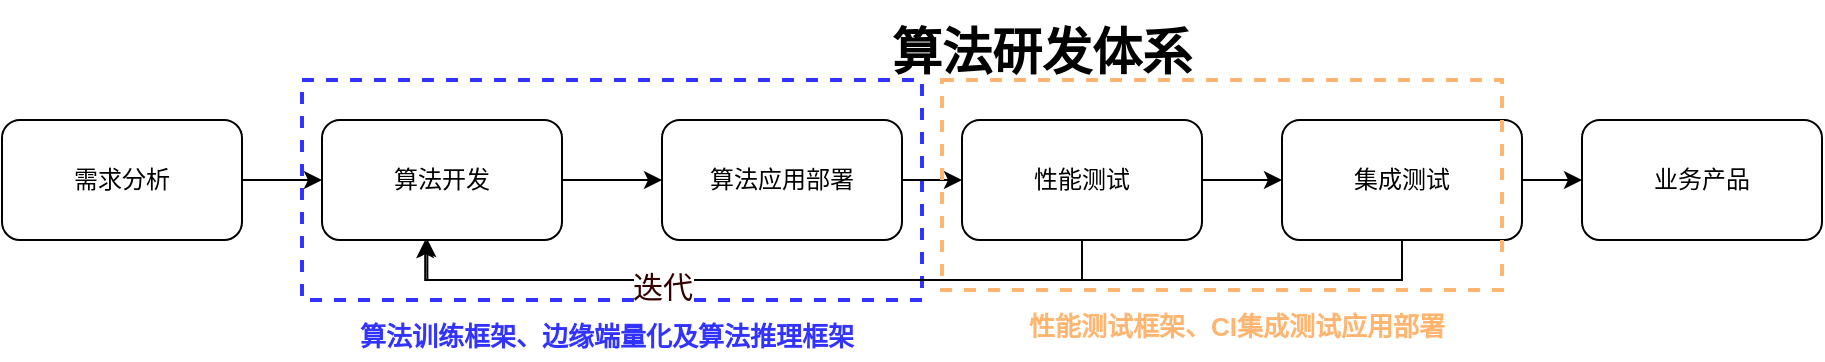 <mxfile version="16.6.1" type="github">
  <diagram id="4pZym-zxeyEokRVMgPDu" name="Page-1">
    <mxGraphModel dx="2903" dy="1170" grid="1" gridSize="10" guides="1" tooltips="1" connect="1" arrows="1" fold="1" page="1" pageScale="1" pageWidth="827" pageHeight="1169" math="0" shadow="0">
      <root>
        <mxCell id="0" />
        <mxCell id="1" parent="0" />
        <mxCell id="ZJbIcIQygO0qnIO78n09-16" value="" style="rounded=0;whiteSpace=wrap;html=1;fontSize=20;fillColor=none;dashed=1;strokeColor=#3333FF;strokeWidth=2;" vertex="1" parent="1">
          <mxGeometry x="50" y="140" width="310" height="110" as="geometry" />
        </mxCell>
        <mxCell id="ZJbIcIQygO0qnIO78n09-7" style="edgeStyle=orthogonalEdgeStyle;rounded=0;orthogonalLoop=1;jettySize=auto;html=1;exitX=1;exitY=0.5;exitDx=0;exitDy=0;entryX=0;entryY=0.5;entryDx=0;entryDy=0;fontSize=20;" edge="1" parent="1" source="ZJbIcIQygO0qnIO78n09-1" target="ZJbIcIQygO0qnIO78n09-2">
          <mxGeometry relative="1" as="geometry" />
        </mxCell>
        <mxCell id="ZJbIcIQygO0qnIO78n09-1" value="算法开发" style="rounded=1;whiteSpace=wrap;html=1;" vertex="1" parent="1">
          <mxGeometry x="60" y="160" width="120" height="60" as="geometry" />
        </mxCell>
        <mxCell id="ZJbIcIQygO0qnIO78n09-8" style="edgeStyle=orthogonalEdgeStyle;rounded=0;orthogonalLoop=1;jettySize=auto;html=1;exitX=1;exitY=0.5;exitDx=0;exitDy=0;entryX=0;entryY=0.5;entryDx=0;entryDy=0;fontSize=20;" edge="1" parent="1" source="ZJbIcIQygO0qnIO78n09-2" target="ZJbIcIQygO0qnIO78n09-3">
          <mxGeometry relative="1" as="geometry" />
        </mxCell>
        <mxCell id="ZJbIcIQygO0qnIO78n09-2" value="算法应用部署" style="rounded=1;whiteSpace=wrap;html=1;" vertex="1" parent="1">
          <mxGeometry x="230" y="160" width="120" height="60" as="geometry" />
        </mxCell>
        <mxCell id="ZJbIcIQygO0qnIO78n09-9" style="edgeStyle=orthogonalEdgeStyle;rounded=0;orthogonalLoop=1;jettySize=auto;html=1;exitX=1;exitY=0.5;exitDx=0;exitDy=0;entryX=0;entryY=0.5;entryDx=0;entryDy=0;fontSize=20;" edge="1" parent="1" source="ZJbIcIQygO0qnIO78n09-3" target="ZJbIcIQygO0qnIO78n09-4">
          <mxGeometry relative="1" as="geometry" />
        </mxCell>
        <mxCell id="ZJbIcIQygO0qnIO78n09-14" style="edgeStyle=orthogonalEdgeStyle;rounded=0;orthogonalLoop=1;jettySize=auto;html=1;exitX=0.5;exitY=1;exitDx=0;exitDy=0;entryX=0.439;entryY=0.993;entryDx=0;entryDy=0;entryPerimeter=0;fontSize=20;" edge="1" parent="1" source="ZJbIcIQygO0qnIO78n09-3" target="ZJbIcIQygO0qnIO78n09-1">
          <mxGeometry relative="1" as="geometry" />
        </mxCell>
        <mxCell id="ZJbIcIQygO0qnIO78n09-3" value="性能测试" style="rounded=1;whiteSpace=wrap;html=1;" vertex="1" parent="1">
          <mxGeometry x="380" y="160" width="120" height="60" as="geometry" />
        </mxCell>
        <mxCell id="ZJbIcIQygO0qnIO78n09-11" style="edgeStyle=orthogonalEdgeStyle;rounded=0;orthogonalLoop=1;jettySize=auto;html=1;exitX=1;exitY=0.5;exitDx=0;exitDy=0;entryX=0;entryY=0.5;entryDx=0;entryDy=0;fontSize=20;" edge="1" parent="1" source="ZJbIcIQygO0qnIO78n09-4" target="ZJbIcIQygO0qnIO78n09-10">
          <mxGeometry relative="1" as="geometry" />
        </mxCell>
        <mxCell id="ZJbIcIQygO0qnIO78n09-15" style="edgeStyle=orthogonalEdgeStyle;rounded=0;orthogonalLoop=1;jettySize=auto;html=1;exitX=0.5;exitY=1;exitDx=0;exitDy=0;fontSize=20;" edge="1" parent="1" source="ZJbIcIQygO0qnIO78n09-4">
          <mxGeometry relative="1" as="geometry">
            <mxPoint x="111.6" y="220" as="targetPoint" />
            <Array as="points">
              <mxPoint x="600" y="240" />
              <mxPoint x="112" y="240" />
            </Array>
          </mxGeometry>
        </mxCell>
        <mxCell id="ZJbIcIQygO0qnIO78n09-20" value="&lt;font style=&quot;font-size: 15px&quot; color=&quot;#330000&quot;&gt;迭代&lt;/font&gt;" style="edgeLabel;html=1;align=center;verticalAlign=middle;resizable=0;points=[];fontSize=25;fontColor=#FFB570;" vertex="1" connectable="0" parent="ZJbIcIQygO0qnIO78n09-15">
          <mxGeometry x="0.26" y="-1" relative="1" as="geometry">
            <mxPoint x="-57" as="offset" />
          </mxGeometry>
        </mxCell>
        <mxCell id="ZJbIcIQygO0qnIO78n09-4" value="集成测试" style="rounded=1;whiteSpace=wrap;html=1;" vertex="1" parent="1">
          <mxGeometry x="540" y="160" width="120" height="60" as="geometry" />
        </mxCell>
        <mxCell id="ZJbIcIQygO0qnIO78n09-5" value="&lt;font size=&quot;1&quot;&gt;&lt;b style=&quot;font-size: 25px&quot;&gt;算法研发体系&lt;/b&gt;&lt;/font&gt;" style="text;html=1;strokeColor=none;fillColor=none;align=center;verticalAlign=middle;whiteSpace=wrap;rounded=0;" vertex="1" parent="1">
          <mxGeometry x="300" y="100" width="240" height="50" as="geometry" />
        </mxCell>
        <mxCell id="ZJbIcIQygO0qnIO78n09-10" value="业务产品" style="rounded=1;whiteSpace=wrap;html=1;" vertex="1" parent="1">
          <mxGeometry x="690" y="160" width="120" height="60" as="geometry" />
        </mxCell>
        <mxCell id="ZJbIcIQygO0qnIO78n09-17" value="&lt;font style=&quot;font-size: 13px&quot; color=&quot;#3333ff&quot;&gt;&lt;b&gt;&lt;font style=&quot;font-size: 13px&quot;&gt;&lt;font style=&quot;font-size: 13px&quot;&gt;算法训练框架、&lt;/font&gt;&lt;/font&gt;&lt;span style=&quot;font-family: &amp;#34;times new roman&amp;#34;&quot;&gt;&lt;font face=&quot;宋体&quot; style=&quot;font-size: 13px&quot;&gt;边缘端量化&lt;/font&gt;&lt;/span&gt;&lt;font face=&quot;宋体&quot; style=&quot;font-size: 13px&quot;&gt;及算法&lt;/font&gt;&lt;span style=&quot;font-family: &amp;#34;times new roman&amp;#34;&quot;&gt;&lt;font face=&quot;宋体&quot; style=&quot;font-size: 13px&quot;&gt;推理框架&lt;/font&gt;&lt;/span&gt;&lt;/b&gt;&lt;/font&gt;" style="text;html=1;strokeColor=none;fillColor=none;align=center;verticalAlign=middle;whiteSpace=wrap;rounded=0;dashed=1;fontSize=20;" vertex="1" parent="1">
          <mxGeometry x="45" y="250" width="315" height="30" as="geometry" />
        </mxCell>
        <mxCell id="ZJbIcIQygO0qnIO78n09-19" value="&lt;span style=&quot;font-size: 13px&quot;&gt;&lt;b&gt;&lt;font color=&quot;#ffb570&quot;&gt;性能测试框架、CI集成测试应用部署&lt;/font&gt;&lt;/b&gt;&lt;/span&gt;" style="text;html=1;strokeColor=none;fillColor=none;align=center;verticalAlign=middle;whiteSpace=wrap;rounded=0;dashed=1;fontSize=20;" vertex="1" parent="1">
          <mxGeometry x="360" y="245" width="315" height="30" as="geometry" />
        </mxCell>
        <mxCell id="ZJbIcIQygO0qnIO78n09-18" value="" style="rounded=0;whiteSpace=wrap;html=1;fontSize=20;fillColor=none;dashed=1;strokeColor=#FFB570;strokeWidth=2;" vertex="1" parent="1">
          <mxGeometry x="370" y="140" width="280" height="105" as="geometry" />
        </mxCell>
        <mxCell id="ZJbIcIQygO0qnIO78n09-22" style="edgeStyle=orthogonalEdgeStyle;rounded=0;orthogonalLoop=1;jettySize=auto;html=1;exitX=1;exitY=0.5;exitDx=0;exitDy=0;entryX=0;entryY=0.5;entryDx=0;entryDy=0;fontSize=15;fontColor=#330000;" edge="1" parent="1" source="ZJbIcIQygO0qnIO78n09-21" target="ZJbIcIQygO0qnIO78n09-1">
          <mxGeometry relative="1" as="geometry" />
        </mxCell>
        <mxCell id="ZJbIcIQygO0qnIO78n09-21" value="需求分析" style="rounded=1;whiteSpace=wrap;html=1;" vertex="1" parent="1">
          <mxGeometry x="-100" y="160" width="120" height="60" as="geometry" />
        </mxCell>
      </root>
    </mxGraphModel>
  </diagram>
</mxfile>
